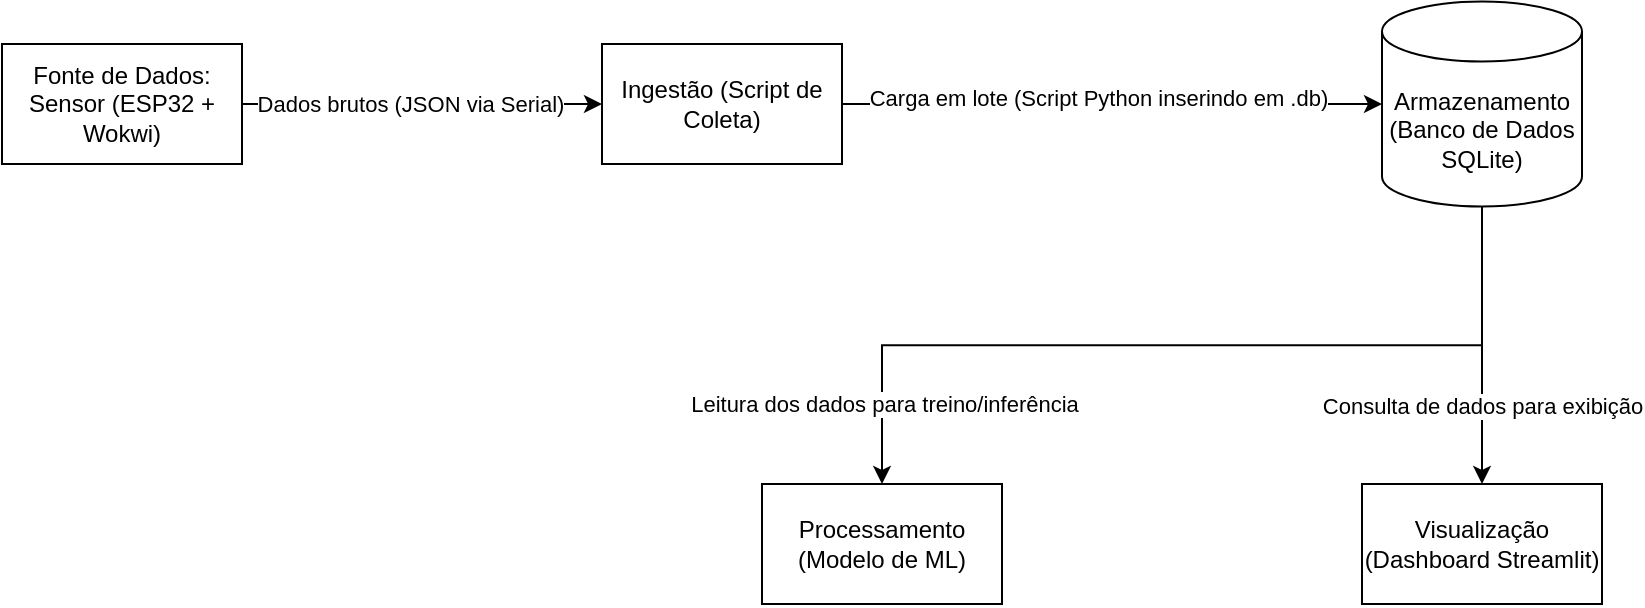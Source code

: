 <mxfile version="28.2.5">
  <diagram name="Page-1" id="yOaHwiHAIAsyNNTwTCBB">
    <mxGraphModel dx="1166" dy="618" grid="1" gridSize="10" guides="1" tooltips="1" connect="1" arrows="1" fold="1" page="1" pageScale="1" pageWidth="850" pageHeight="1100" math="0" shadow="0">
      <root>
        <mxCell id="0" />
        <mxCell id="1" parent="0" />
        <mxCell id="HY8lVW88zgnBFhKwhw-7-6" style="edgeStyle=orthogonalEdgeStyle;rounded=0;orthogonalLoop=1;jettySize=auto;html=1;exitX=1;exitY=0.5;exitDx=0;exitDy=0;" edge="1" parent="1" source="HY8lVW88zgnBFhKwhw-7-1" target="HY8lVW88zgnBFhKwhw-7-2">
          <mxGeometry relative="1" as="geometry" />
        </mxCell>
        <mxCell id="HY8lVW88zgnBFhKwhw-7-17" value="Dados brutos (JSON via Serial)" style="edgeLabel;html=1;align=center;verticalAlign=middle;resizable=0;points=[];" vertex="1" connectable="0" parent="HY8lVW88zgnBFhKwhw-7-6">
          <mxGeometry x="-0.067" relative="1" as="geometry">
            <mxPoint as="offset" />
          </mxGeometry>
        </mxCell>
        <mxCell id="HY8lVW88zgnBFhKwhw-7-1" value="Fonte de Dados: Sensor (ESP32 + Wokwi)" style="rounded=0;whiteSpace=wrap;html=1;" vertex="1" parent="1">
          <mxGeometry x="20" y="80" width="120" height="60" as="geometry" />
        </mxCell>
        <mxCell id="HY8lVW88zgnBFhKwhw-7-2" value="Ingestão (Script de Coleta)" style="rounded=0;whiteSpace=wrap;html=1;" vertex="1" parent="1">
          <mxGeometry x="320" y="80" width="120" height="60" as="geometry" />
        </mxCell>
        <mxCell id="HY8lVW88zgnBFhKwhw-7-13" style="edgeStyle=orthogonalEdgeStyle;rounded=0;orthogonalLoop=1;jettySize=auto;html=1;exitX=0.5;exitY=1;exitDx=0;exitDy=0;exitPerimeter=0;entryX=0.5;entryY=0;entryDx=0;entryDy=0;" edge="1" parent="1" source="HY8lVW88zgnBFhKwhw-7-3" target="HY8lVW88zgnBFhKwhw-7-4">
          <mxGeometry relative="1" as="geometry" />
        </mxCell>
        <mxCell id="HY8lVW88zgnBFhKwhw-7-23" value="Leitura dos dados para treino/inferência" style="edgeLabel;html=1;align=center;verticalAlign=middle;resizable=0;points=[];" vertex="1" connectable="0" parent="HY8lVW88zgnBFhKwhw-7-13">
          <mxGeometry x="0.206" relative="1" as="geometry">
            <mxPoint x="-104" y="29" as="offset" />
          </mxGeometry>
        </mxCell>
        <mxCell id="HY8lVW88zgnBFhKwhw-7-28" style="edgeStyle=orthogonalEdgeStyle;rounded=0;orthogonalLoop=1;jettySize=auto;html=1;exitX=0.5;exitY=1;exitDx=0;exitDy=0;exitPerimeter=0;entryX=0.5;entryY=0;entryDx=0;entryDy=0;" edge="1" parent="1" source="HY8lVW88zgnBFhKwhw-7-3" target="HY8lVW88zgnBFhKwhw-7-5">
          <mxGeometry relative="1" as="geometry" />
        </mxCell>
        <mxCell id="HY8lVW88zgnBFhKwhw-7-29" value="Consulta de dados para exibição" style="edgeLabel;html=1;align=center;verticalAlign=middle;resizable=0;points=[];" vertex="1" connectable="0" parent="HY8lVW88zgnBFhKwhw-7-28">
          <mxGeometry x="0.302" y="-3" relative="1" as="geometry">
            <mxPoint x="3" y="9" as="offset" />
          </mxGeometry>
        </mxCell>
        <mxCell id="HY8lVW88zgnBFhKwhw-7-3" value="Armazenamento (Banco de Dados SQLite)" style="shape=cylinder3;whiteSpace=wrap;boundedLbl=1;backgroundOutline=1;size=15;html=1;" vertex="1" parent="1">
          <mxGeometry x="710" y="58.75" width="100" height="102.5" as="geometry" />
        </mxCell>
        <mxCell id="HY8lVW88zgnBFhKwhw-7-4" value="Processamento (Modelo de ML)" style="rounded=0;whiteSpace=wrap;html=1;" vertex="1" parent="1">
          <mxGeometry x="400" y="300" width="120" height="60" as="geometry" />
        </mxCell>
        <mxCell id="HY8lVW88zgnBFhKwhw-7-5" value="Visualização (Dashboard Streamlit)" style="rounded=0;gradientColor=none;align=center;fontStyle=0;fontSize=12;labelBorderColor=none;labelBackgroundColor=none;textShadow=0;whiteSpace=wrap;html=1;" vertex="1" parent="1">
          <mxGeometry x="700" y="300" width="120" height="60" as="geometry" />
        </mxCell>
        <mxCell id="HY8lVW88zgnBFhKwhw-7-12" style="edgeStyle=orthogonalEdgeStyle;rounded=0;orthogonalLoop=1;jettySize=auto;html=1;exitX=1;exitY=0.5;exitDx=0;exitDy=0;entryX=0;entryY=0.5;entryDx=0;entryDy=0;entryPerimeter=0;" edge="1" parent="1" source="HY8lVW88zgnBFhKwhw-7-2" target="HY8lVW88zgnBFhKwhw-7-3">
          <mxGeometry relative="1" as="geometry" />
        </mxCell>
        <mxCell id="HY8lVW88zgnBFhKwhw-7-22" value="Carga em lote (Script Python inserindo em .db)" style="edgeLabel;html=1;align=center;verticalAlign=middle;resizable=0;points=[];" vertex="1" connectable="0" parent="HY8lVW88zgnBFhKwhw-7-12">
          <mxGeometry x="-0.052" y="3" relative="1" as="geometry">
            <mxPoint as="offset" />
          </mxGeometry>
        </mxCell>
      </root>
    </mxGraphModel>
  </diagram>
</mxfile>
